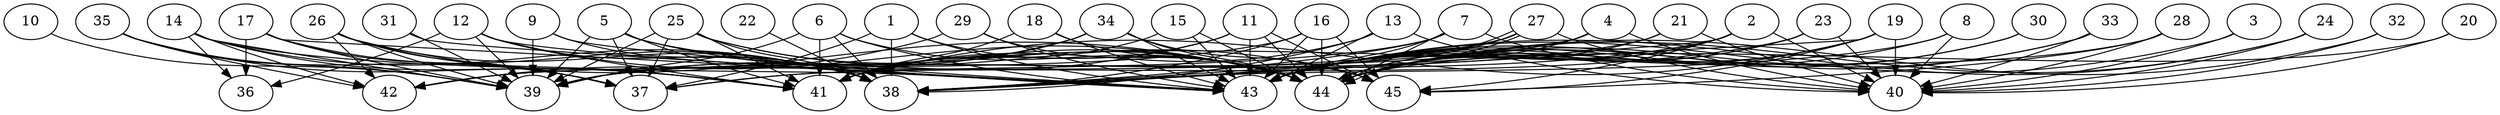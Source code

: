 // DAG automatically generated by daggen at Thu Oct  3 14:07:24 2019
// ./daggen --dot -n 45 --ccr 0.4 --fat 0.9 --regular 0.7 --density 0.9 --mindata 5242880 --maxdata 52428800 
digraph G {
  1 [size="55285760", alpha="0.12", expect_size="22114304"] 
  1 -> 37 [size ="22114304"]
  1 -> 38 [size ="22114304"]
  1 -> 43 [size ="22114304"]
  1 -> 44 [size ="22114304"]
  2 [size="125783040", alpha="0.15", expect_size="50313216"] 
  2 -> 38 [size ="50313216"]
  2 -> 39 [size ="50313216"]
  2 -> 40 [size ="50313216"]
  2 -> 43 [size ="50313216"]
  2 -> 44 [size ="50313216"]
  2 -> 45 [size ="50313216"]
  3 [size="18503680", alpha="0.02", expect_size="7401472"] 
  3 -> 40 [size ="7401472"]
  3 -> 43 [size ="7401472"]
  4 [size="88637440", alpha="0.08", expect_size="35454976"] 
  4 -> 38 [size ="35454976"]
  4 -> 39 [size ="35454976"]
  4 -> 40 [size ="35454976"]
  4 -> 44 [size ="35454976"]
  5 [size="50058240", alpha="0.15", expect_size="20023296"] 
  5 -> 37 [size ="20023296"]
  5 -> 39 [size ="20023296"]
  5 -> 41 [size ="20023296"]
  5 -> 43 [size ="20023296"]
  5 -> 44 [size ="20023296"]
  6 [size="122731520", alpha="0.02", expect_size="49092608"] 
  6 -> 38 [size ="49092608"]
  6 -> 39 [size ="49092608"]
  6 -> 41 [size ="49092608"]
  6 -> 43 [size ="49092608"]
  6 -> 44 [size ="49092608"]
  7 [size="92503040", alpha="0.15", expect_size="37001216"] 
  7 -> 37 [size ="37001216"]
  7 -> 38 [size ="37001216"]
  7 -> 40 [size ="37001216"]
  7 -> 43 [size ="37001216"]
  7 -> 44 [size ="37001216"]
  8 [size="62028800", alpha="0.14", expect_size="24811520"] 
  8 -> 38 [size ="24811520"]
  8 -> 40 [size ="24811520"]
  8 -> 43 [size ="24811520"]
  9 [size="102817280", alpha="0.04", expect_size="41126912"] 
  9 -> 38 [size ="41126912"]
  9 -> 39 [size ="41126912"]
  9 -> 43 [size ="41126912"]
  10 [size="51100160", alpha="0.20", expect_size="20440064"] 
  10 -> 39 [size ="20440064"]
  11 [size="77178880", alpha="0.04", expect_size="30871552"] 
  11 -> 39 [size ="30871552"]
  11 -> 41 [size ="30871552"]
  11 -> 43 [size ="30871552"]
  11 -> 44 [size ="30871552"]
  11 -> 45 [size ="30871552"]
  12 [size="29199360", alpha="0.08", expect_size="11679744"] 
  12 -> 36 [size ="11679744"]
  12 -> 38 [size ="11679744"]
  12 -> 39 [size ="11679744"]
  12 -> 41 [size ="11679744"]
  12 -> 43 [size ="11679744"]
  12 -> 44 [size ="11679744"]
  13 [size="115156480", alpha="0.11", expect_size="46062592"] 
  13 -> 38 [size ="46062592"]
  13 -> 40 [size ="46062592"]
  13 -> 41 [size ="46062592"]
  13 -> 43 [size ="46062592"]
  14 [size="128212480", alpha="0.11", expect_size="51284992"] 
  14 -> 36 [size ="51284992"]
  14 -> 38 [size ="51284992"]
  14 -> 39 [size ="51284992"]
  14 -> 41 [size ="51284992"]
  14 -> 42 [size ="51284992"]
  14 -> 43 [size ="51284992"]
  15 [size="54776320", alpha="0.10", expect_size="21910528"] 
  15 -> 41 [size ="21910528"]
  15 -> 43 [size ="21910528"]
  15 -> 44 [size ="21910528"]
  16 [size="24619520", alpha="0.04", expect_size="9847808"] 
  16 -> 38 [size ="9847808"]
  16 -> 42 [size ="9847808"]
  16 -> 43 [size ="9847808"]
  16 -> 44 [size ="9847808"]
  16 -> 45 [size ="9847808"]
  17 [size="36976640", alpha="0.14", expect_size="14790656"] 
  17 -> 36 [size ="14790656"]
  17 -> 37 [size ="14790656"]
  17 -> 38 [size ="14790656"]
  17 -> 39 [size ="14790656"]
  17 -> 43 [size ="14790656"]
  18 [size="124551680", alpha="0.12", expect_size="49820672"] 
  18 -> 41 [size ="49820672"]
  18 -> 43 [size ="49820672"]
  18 -> 44 [size ="49820672"]
  19 [size="90949120", alpha="0.07", expect_size="36379648"] 
  19 -> 38 [size ="36379648"]
  19 -> 40 [size ="36379648"]
  19 -> 41 [size ="36379648"]
  19 -> 43 [size ="36379648"]
  19 -> 44 [size ="36379648"]
  19 -> 45 [size ="36379648"]
  20 [size="115130880", alpha="0.08", expect_size="46052352"] 
  20 -> 40 [size ="46052352"]
  20 -> 44 [size ="46052352"]
  21 [size="113958400", alpha="0.16", expect_size="45583360"] 
  21 -> 39 [size ="45583360"]
  21 -> 40 [size ="45583360"]
  21 -> 43 [size ="45583360"]
  22 [size="21301760", alpha="0.03", expect_size="8520704"] 
  22 -> 38 [size ="8520704"]
  23 [size="70837760", alpha="0.11", expect_size="28335104"] 
  23 -> 37 [size ="28335104"]
  23 -> 40 [size ="28335104"]
  23 -> 43 [size ="28335104"]
  23 -> 44 [size ="28335104"]
  24 [size="19404800", alpha="0.12", expect_size="7761920"] 
  24 -> 40 [size ="7761920"]
  24 -> 43 [size ="7761920"]
  24 -> 44 [size ="7761920"]
  25 [size="82229760", alpha="0.19", expect_size="32891904"] 
  25 -> 37 [size ="32891904"]
  25 -> 38 [size ="32891904"]
  25 -> 39 [size ="32891904"]
  25 -> 41 [size ="32891904"]
  25 -> 44 [size ="32891904"]
  25 -> 45 [size ="32891904"]
  26 [size="20305920", alpha="0.04", expect_size="8122368"] 
  26 -> 37 [size ="8122368"]
  26 -> 38 [size ="8122368"]
  26 -> 39 [size ="8122368"]
  26 -> 41 [size ="8122368"]
  26 -> 42 [size ="8122368"]
  26 -> 44 [size ="8122368"]
  27 [size="41169920", alpha="0.04", expect_size="16467968"] 
  27 -> 38 [size ="16467968"]
  27 -> 40 [size ="16467968"]
  27 -> 42 [size ="16467968"]
  27 -> 43 [size ="16467968"]
  27 -> 44 [size ="16467968"]
  27 -> 44 [size ="16467968"]
  28 [size="126499840", alpha="0.11", expect_size="50599936"] 
  28 -> 40 [size ="50599936"]
  28 -> 41 [size ="50599936"]
  28 -> 45 [size ="50599936"]
  29 [size="76702720", alpha="0.14", expect_size="30681088"] 
  29 -> 42 [size ="30681088"]
  29 -> 43 [size ="30681088"]
  29 -> 44 [size ="30681088"]
  30 [size="119534080", alpha="0.03", expect_size="47813632"] 
  30 -> 43 [size ="47813632"]
  30 -> 44 [size ="47813632"]
  31 [size="49116160", alpha="0.02", expect_size="19646464"] 
  31 -> 39 [size ="19646464"]
  31 -> 43 [size ="19646464"]
  32 [size="25589760", alpha="0.05", expect_size="10235904"] 
  32 -> 40 [size ="10235904"]
  32 -> 44 [size ="10235904"]
  33 [size="43671040", alpha="0.05", expect_size="17468416"] 
  33 -> 40 [size ="17468416"]
  33 -> 43 [size ="17468416"]
  33 -> 44 [size ="17468416"]
  34 [size="108753920", alpha="0.04", expect_size="43501568"] 
  34 -> 39 [size ="43501568"]
  34 -> 41 [size ="43501568"]
  34 -> 43 [size ="43501568"]
  34 -> 44 [size ="43501568"]
  34 -> 45 [size ="43501568"]
  35 [size="60446720", alpha="0.11", expect_size="24178688"] 
  35 -> 37 [size ="24178688"]
  35 -> 39 [size ="24178688"]
  35 -> 41 [size ="24178688"]
  35 -> 42 [size ="24178688"]
  36 [size="53660160", alpha="0.19", expect_size="21464064"] 
  37 [size="80061440", alpha="0.12", expect_size="32024576"] 
  38 [size="101076480", alpha="0.03", expect_size="40430592"] 
  39 [size="47667200", alpha="0.08", expect_size="19066880"] 
  40 [size="127511040", alpha="0.10", expect_size="51004416"] 
  41 [size="24704000", alpha="0.09", expect_size="9881600"] 
  42 [size="39252480", alpha="0.09", expect_size="15700992"] 
  43 [size="69281280", alpha="0.19", expect_size="27712512"] 
  44 [size="98880000", alpha="0.11", expect_size="39552000"] 
  45 [size="125186560", alpha="0.14", expect_size="50074624"] 
}
